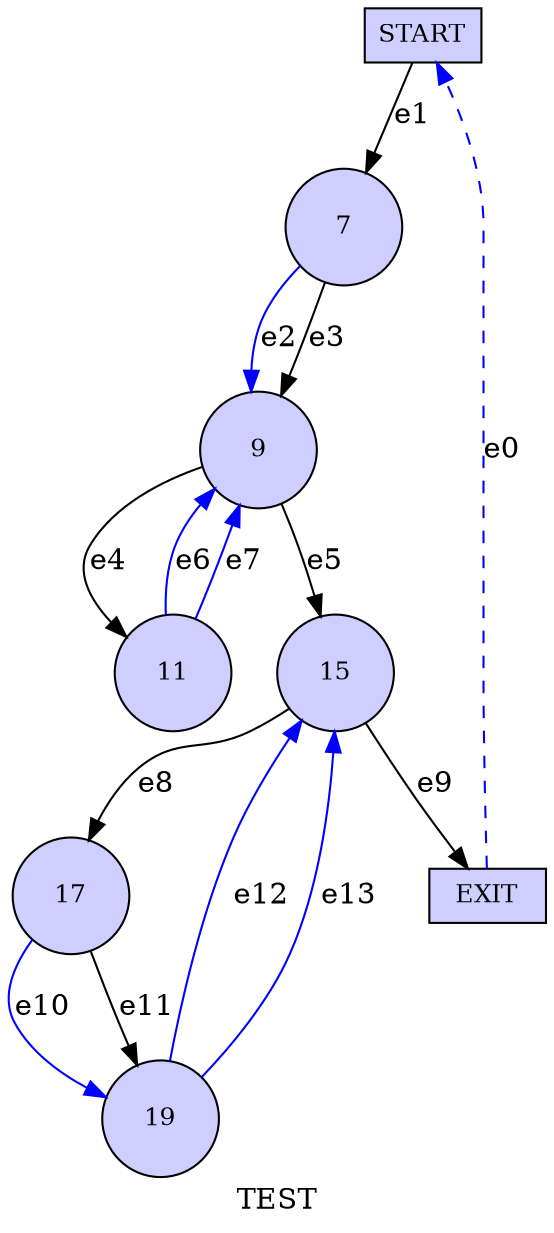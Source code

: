  digraph "TEST" {
graph [label="TEST"];
START [label="START",shape=box style=filled, fillcolor="#CECEFF", fixedsize=true, fontsize=12, width=0.78, height=0.36 ]
7 [label="7",shape=circle style=filled, fillcolor="#CECEFF", fixedsize=true, fontsize=12, width=0.78, height=0.36 ]
9 [label="9",shape=circle style=filled, fillcolor="#CECEFF", fixedsize=true, fontsize=12, width=0.78, height=0.36 ]
11 [label="11",shape=circle style=filled, fillcolor="#CECEFF", fixedsize=true, fontsize=12, width=0.78, height=0.36 ]
15 [label="15",shape=circle style=filled, fillcolor="#CECEFF", fixedsize=true, fontsize=12, width=0.78, height=0.36 ]
17 [label="17",shape=circle style=filled, fillcolor="#CECEFF", fixedsize=true, fontsize=12, width=0.78, height=0.36 ]
19 [label="19",shape=circle style=filled, fillcolor="#CECEFF", fixedsize=true, fontsize=12, width=0.78, height=0.36 ]
EXIT [label="EXIT",shape=box style=filled, fillcolor="#CECEFF", fixedsize=true, fontsize=12, width=0.78, height=0.36 ]
 START -> 7 [label="e1", style=solid color=black]
 7 -> 9 [label="e2", style=solid color=blue]
 7 -> 9 [label="e3", style=solid color=black]
 9 -> 11 [label="e4", style=solid color=black]
 9 -> 15 [label="e5", style=solid color=black]
 11 -> 9 [label="e6", style=solid color=blue]
 11 -> 9 [label="e7", style=solid color=blue]
 15 -> 17 [label="e8", style=solid color=black]
 15 -> EXIT [label="e9", style=solid color=black]
 17 -> 19 [label="e10", style=solid color=blue]
 17 -> 19 [label="e11", style=solid color=black]
 19 -> 15 [label="e12", style=solid color=blue]
 19 -> 15 [label="e13", style=solid color=blue]
 EXIT -> START [label="e0", style=dashed color=blue]
}